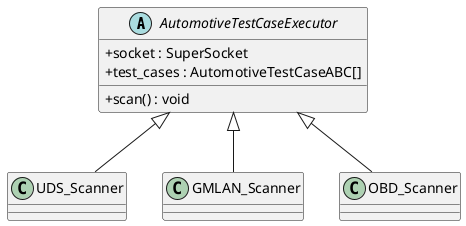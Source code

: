 @startuml scanners

skinparam classAttributeIconSize 0

abstract AutomotiveTestCaseExecutor {
    + socket : SuperSocket
    + test_cases : AutomotiveTestCaseABC[]
    + scan() : void
}

AutomotiveTestCaseExecutor <|-- UDS_Scanner
AutomotiveTestCaseExecutor <|-- GMLAN_Scanner
AutomotiveTestCaseExecutor <|-- OBD_Scanner

@enduml
